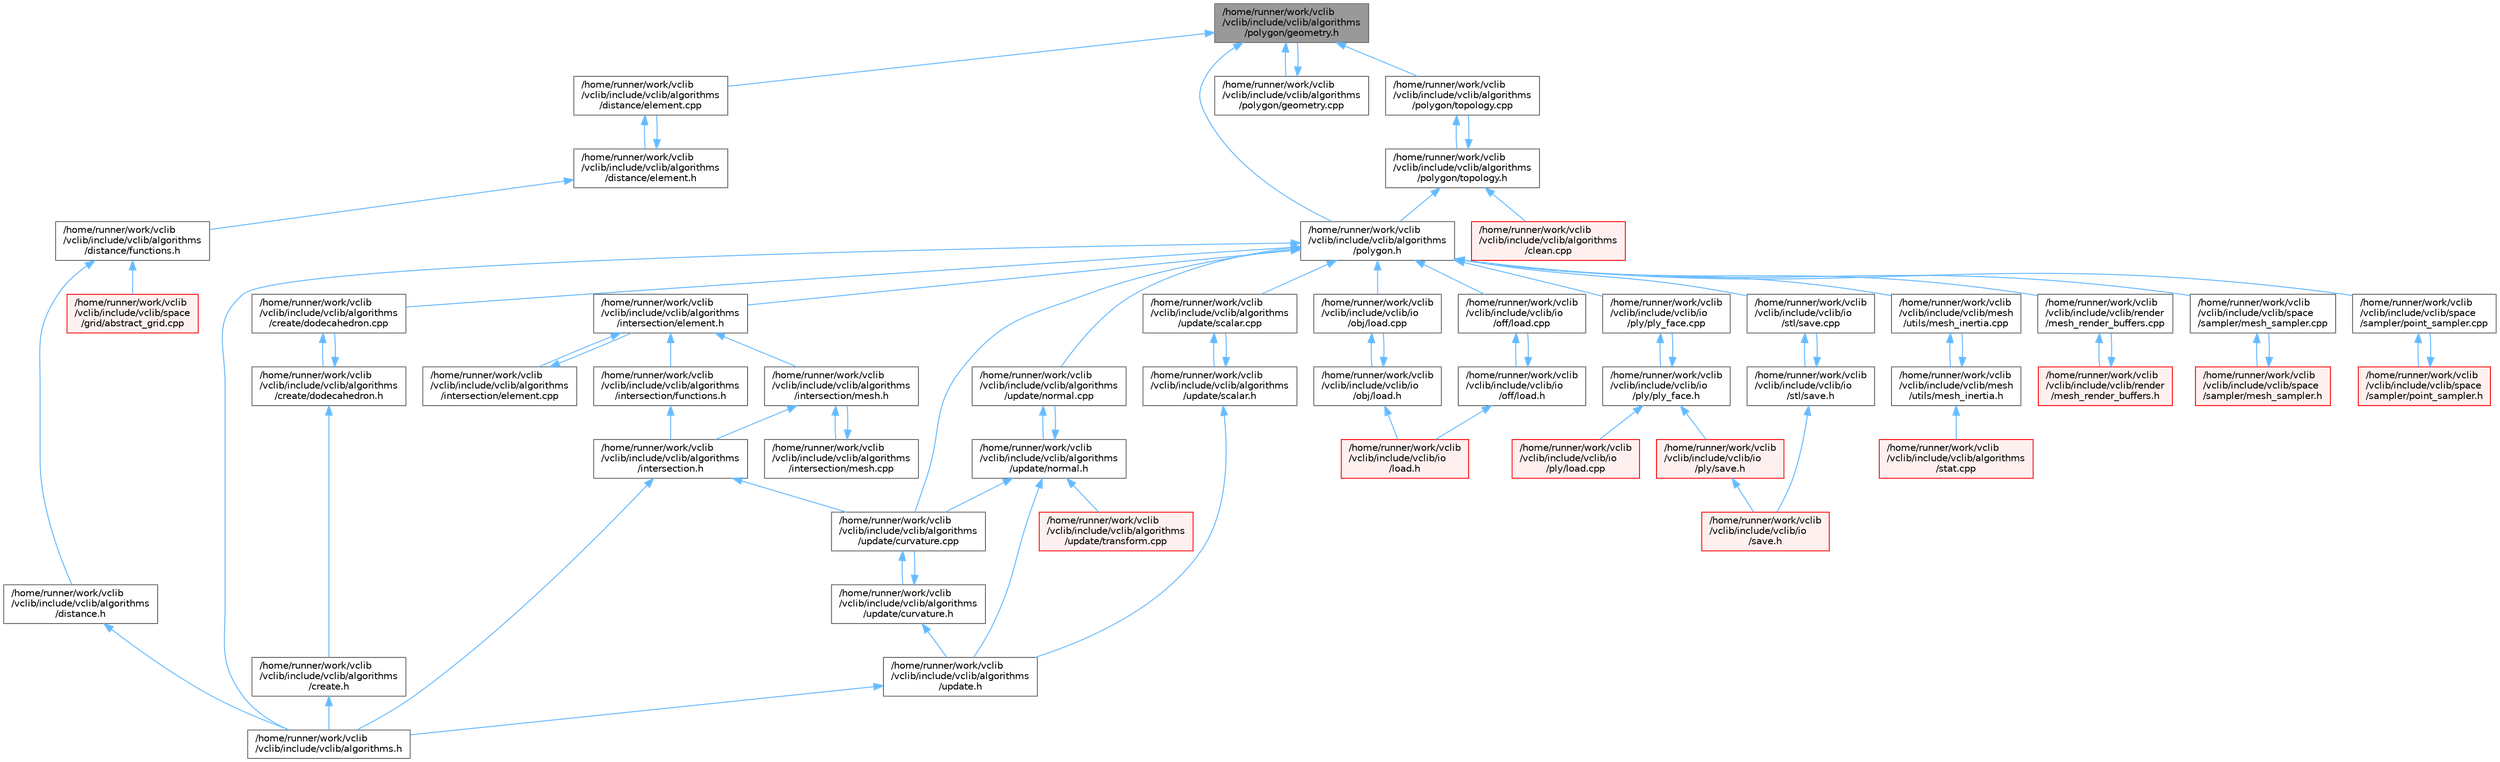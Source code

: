 digraph "/home/runner/work/vclib/vclib/include/vclib/algorithms/polygon/geometry.h"
{
 // LATEX_PDF_SIZE
  bgcolor="transparent";
  edge [fontname=Helvetica,fontsize=10,labelfontname=Helvetica,labelfontsize=10];
  node [fontname=Helvetica,fontsize=10,shape=box,height=0.2,width=0.4];
  Node1 [label="/home/runner/work/vclib\l/vclib/include/vclib/algorithms\l/polygon/geometry.h",height=0.2,width=0.4,color="gray40", fillcolor="grey60", style="filled", fontcolor="black",tooltip=" "];
  Node1 -> Node2 [dir="back",color="steelblue1",style="solid"];
  Node2 [label="/home/runner/work/vclib\l/vclib/include/vclib/algorithms\l/distance/element.cpp",height=0.2,width=0.4,color="grey40", fillcolor="white", style="filled",URL="$algorithms_2distance_2element_8cpp.html",tooltip=" "];
  Node2 -> Node3 [dir="back",color="steelblue1",style="solid"];
  Node3 [label="/home/runner/work/vclib\l/vclib/include/vclib/algorithms\l/distance/element.h",height=0.2,width=0.4,color="grey40", fillcolor="white", style="filled",URL="$algorithms_2distance_2element_8h.html",tooltip=" "];
  Node3 -> Node2 [dir="back",color="steelblue1",style="solid"];
  Node3 -> Node4 [dir="back",color="steelblue1",style="solid"];
  Node4 [label="/home/runner/work/vclib\l/vclib/include/vclib/algorithms\l/distance/functions.h",height=0.2,width=0.4,color="grey40", fillcolor="white", style="filled",URL="$distance_2functions_8h.html",tooltip=" "];
  Node4 -> Node5 [dir="back",color="steelblue1",style="solid"];
  Node5 [label="/home/runner/work/vclib\l/vclib/include/vclib/algorithms\l/distance.h",height=0.2,width=0.4,color="grey40", fillcolor="white", style="filled",URL="$distance_8h.html",tooltip=" "];
  Node5 -> Node6 [dir="back",color="steelblue1",style="solid"];
  Node6 [label="/home/runner/work/vclib\l/vclib/include/vclib/algorithms.h",height=0.2,width=0.4,color="grey40", fillcolor="white", style="filled",URL="$algorithms_8h.html",tooltip=" "];
  Node4 -> Node7 [dir="back",color="steelblue1",style="solid"];
  Node7 [label="/home/runner/work/vclib\l/vclib/include/vclib/space\l/grid/abstract_grid.cpp",height=0.2,width=0.4,color="red", fillcolor="#FFF0F0", style="filled",URL="$abstract__grid_8cpp.html",tooltip=" "];
  Node1 -> Node20 [dir="back",color="steelblue1",style="solid"];
  Node20 [label="/home/runner/work/vclib\l/vclib/include/vclib/algorithms\l/polygon.h",height=0.2,width=0.4,color="grey40", fillcolor="white", style="filled",URL="$algorithms_2polygon_8h.html",tooltip=" "];
  Node20 -> Node6 [dir="back",color="steelblue1",style="solid"];
  Node20 -> Node21 [dir="back",color="steelblue1",style="solid"];
  Node21 [label="/home/runner/work/vclib\l/vclib/include/vclib/algorithms\l/create/dodecahedron.cpp",height=0.2,width=0.4,color="grey40", fillcolor="white", style="filled",URL="$dodecahedron_8cpp.html",tooltip=" "];
  Node21 -> Node22 [dir="back",color="steelblue1",style="solid"];
  Node22 [label="/home/runner/work/vclib\l/vclib/include/vclib/algorithms\l/create/dodecahedron.h",height=0.2,width=0.4,color="grey40", fillcolor="white", style="filled",URL="$dodecahedron_8h.html",tooltip=" "];
  Node22 -> Node23 [dir="back",color="steelblue1",style="solid"];
  Node23 [label="/home/runner/work/vclib\l/vclib/include/vclib/algorithms\l/create.h",height=0.2,width=0.4,color="grey40", fillcolor="white", style="filled",URL="$create_8h.html",tooltip=" "];
  Node23 -> Node6 [dir="back",color="steelblue1",style="solid"];
  Node22 -> Node21 [dir="back",color="steelblue1",style="solid"];
  Node20 -> Node24 [dir="back",color="steelblue1",style="solid"];
  Node24 [label="/home/runner/work/vclib\l/vclib/include/vclib/algorithms\l/intersection/element.h",height=0.2,width=0.4,color="grey40", fillcolor="white", style="filled",URL="$algorithms_2intersection_2element_8h.html",tooltip=" "];
  Node24 -> Node25 [dir="back",color="steelblue1",style="solid"];
  Node25 [label="/home/runner/work/vclib\l/vclib/include/vclib/algorithms\l/intersection/element.cpp",height=0.2,width=0.4,color="grey40", fillcolor="white", style="filled",URL="$algorithms_2intersection_2element_8cpp.html",tooltip=" "];
  Node25 -> Node24 [dir="back",color="steelblue1",style="solid"];
  Node24 -> Node26 [dir="back",color="steelblue1",style="solid"];
  Node26 [label="/home/runner/work/vclib\l/vclib/include/vclib/algorithms\l/intersection/functions.h",height=0.2,width=0.4,color="grey40", fillcolor="white", style="filled",URL="$intersection_2functions_8h.html",tooltip=" "];
  Node26 -> Node27 [dir="back",color="steelblue1",style="solid"];
  Node27 [label="/home/runner/work/vclib\l/vclib/include/vclib/algorithms\l/intersection.h",height=0.2,width=0.4,color="grey40", fillcolor="white", style="filled",URL="$intersection_8h.html",tooltip=" "];
  Node27 -> Node6 [dir="back",color="steelblue1",style="solid"];
  Node27 -> Node13 [dir="back",color="steelblue1",style="solid"];
  Node13 [label="/home/runner/work/vclib\l/vclib/include/vclib/algorithms\l/update/curvature.cpp",height=0.2,width=0.4,color="grey40", fillcolor="white", style="filled",URL="$curvature_8cpp.html",tooltip=" "];
  Node13 -> Node14 [dir="back",color="steelblue1",style="solid"];
  Node14 [label="/home/runner/work/vclib\l/vclib/include/vclib/algorithms\l/update/curvature.h",height=0.2,width=0.4,color="grey40", fillcolor="white", style="filled",URL="$curvature_8h.html",tooltip=" "];
  Node14 -> Node15 [dir="back",color="steelblue1",style="solid"];
  Node15 [label="/home/runner/work/vclib\l/vclib/include/vclib/algorithms\l/update.h",height=0.2,width=0.4,color="grey40", fillcolor="white", style="filled",URL="$update_8h.html",tooltip=" "];
  Node15 -> Node6 [dir="back",color="steelblue1",style="solid"];
  Node14 -> Node13 [dir="back",color="steelblue1",style="solid"];
  Node24 -> Node28 [dir="back",color="steelblue1",style="solid"];
  Node28 [label="/home/runner/work/vclib\l/vclib/include/vclib/algorithms\l/intersection/mesh.h",height=0.2,width=0.4,color="grey40", fillcolor="white", style="filled",URL="$algorithms_2intersection_2mesh_8h.html",tooltip=" "];
  Node28 -> Node27 [dir="back",color="steelblue1",style="solid"];
  Node28 -> Node29 [dir="back",color="steelblue1",style="solid"];
  Node29 [label="/home/runner/work/vclib\l/vclib/include/vclib/algorithms\l/intersection/mesh.cpp",height=0.2,width=0.4,color="grey40", fillcolor="white", style="filled",URL="$algorithms_2intersection_2mesh_8cpp.html",tooltip=" "];
  Node29 -> Node28 [dir="back",color="steelblue1",style="solid"];
  Node20 -> Node13 [dir="back",color="steelblue1",style="solid"];
  Node20 -> Node30 [dir="back",color="steelblue1",style="solid"];
  Node30 [label="/home/runner/work/vclib\l/vclib/include/vclib/algorithms\l/update/normal.cpp",height=0.2,width=0.4,color="grey40", fillcolor="white", style="filled",URL="$algorithms_2update_2normal_8cpp.html",tooltip=" "];
  Node30 -> Node31 [dir="back",color="steelblue1",style="solid"];
  Node31 [label="/home/runner/work/vclib\l/vclib/include/vclib/algorithms\l/update/normal.h",height=0.2,width=0.4,color="grey40", fillcolor="white", style="filled",URL="$algorithms_2update_2normal_8h.html",tooltip=" "];
  Node31 -> Node15 [dir="back",color="steelblue1",style="solid"];
  Node31 -> Node13 [dir="back",color="steelblue1",style="solid"];
  Node31 -> Node30 [dir="back",color="steelblue1",style="solid"];
  Node31 -> Node32 [dir="back",color="steelblue1",style="solid"];
  Node32 [label="/home/runner/work/vclib\l/vclib/include/vclib/algorithms\l/update/transform.cpp",height=0.2,width=0.4,color="red", fillcolor="#FFF0F0", style="filled",URL="$algorithms_2update_2transform_8cpp.html",tooltip=" "];
  Node20 -> Node36 [dir="back",color="steelblue1",style="solid"];
  Node36 [label="/home/runner/work/vclib\l/vclib/include/vclib/algorithms\l/update/scalar.cpp",height=0.2,width=0.4,color="grey40", fillcolor="white", style="filled",URL="$algorithms_2update_2scalar_8cpp.html",tooltip=" "];
  Node36 -> Node37 [dir="back",color="steelblue1",style="solid"];
  Node37 [label="/home/runner/work/vclib\l/vclib/include/vclib/algorithms\l/update/scalar.h",height=0.2,width=0.4,color="grey40", fillcolor="white", style="filled",URL="$algorithms_2update_2scalar_8h.html",tooltip=" "];
  Node37 -> Node15 [dir="back",color="steelblue1",style="solid"];
  Node37 -> Node36 [dir="back",color="steelblue1",style="solid"];
  Node20 -> Node38 [dir="back",color="steelblue1",style="solid"];
  Node38 [label="/home/runner/work/vclib\l/vclib/include/vclib/io\l/obj/load.cpp",height=0.2,width=0.4,color="grey40", fillcolor="white", style="filled",URL="$obj_2load_8cpp.html",tooltip=" "];
  Node38 -> Node39 [dir="back",color="steelblue1",style="solid"];
  Node39 [label="/home/runner/work/vclib\l/vclib/include/vclib/io\l/obj/load.h",height=0.2,width=0.4,color="grey40", fillcolor="white", style="filled",URL="$obj_2load_8h.html",tooltip=" "];
  Node39 -> Node40 [dir="back",color="steelblue1",style="solid"];
  Node40 [label="/home/runner/work/vclib\l/vclib/include/vclib/io\l/load.h",height=0.2,width=0.4,color="red", fillcolor="#FFF0F0", style="filled",URL="$load_8h.html",tooltip=" "];
  Node39 -> Node38 [dir="back",color="steelblue1",style="solid"];
  Node20 -> Node43 [dir="back",color="steelblue1",style="solid"];
  Node43 [label="/home/runner/work/vclib\l/vclib/include/vclib/io\l/off/load.cpp",height=0.2,width=0.4,color="grey40", fillcolor="white", style="filled",URL="$off_2load_8cpp.html",tooltip=" "];
  Node43 -> Node44 [dir="back",color="steelblue1",style="solid"];
  Node44 [label="/home/runner/work/vclib\l/vclib/include/vclib/io\l/off/load.h",height=0.2,width=0.4,color="grey40", fillcolor="white", style="filled",URL="$off_2load_8h.html",tooltip=" "];
  Node44 -> Node40 [dir="back",color="steelblue1",style="solid"];
  Node44 -> Node43 [dir="back",color="steelblue1",style="solid"];
  Node20 -> Node45 [dir="back",color="steelblue1",style="solid"];
  Node45 [label="/home/runner/work/vclib\l/vclib/include/vclib/io\l/ply/ply_face.cpp",height=0.2,width=0.4,color="grey40", fillcolor="white", style="filled",URL="$ply__face_8cpp.html",tooltip=" "];
  Node45 -> Node46 [dir="back",color="steelblue1",style="solid"];
  Node46 [label="/home/runner/work/vclib\l/vclib/include/vclib/io\l/ply/ply_face.h",height=0.2,width=0.4,color="grey40", fillcolor="white", style="filled",URL="$ply__face_8h.html",tooltip=" "];
  Node46 -> Node47 [dir="back",color="steelblue1",style="solid"];
  Node47 [label="/home/runner/work/vclib\l/vclib/include/vclib/io\l/ply/load.cpp",height=0.2,width=0.4,color="red", fillcolor="#FFF0F0", style="filled",URL="$ply_2load_8cpp.html",tooltip=" "];
  Node46 -> Node45 [dir="back",color="steelblue1",style="solid"];
  Node46 -> Node49 [dir="back",color="steelblue1",style="solid"];
  Node49 [label="/home/runner/work/vclib\l/vclib/include/vclib/io\l/ply/save.h",height=0.2,width=0.4,color="red", fillcolor="#FFF0F0", style="filled",URL="$ply_2save_8h.html",tooltip=" "];
  Node49 -> Node51 [dir="back",color="steelblue1",style="solid"];
  Node51 [label="/home/runner/work/vclib\l/vclib/include/vclib/io\l/save.h",height=0.2,width=0.4,color="red", fillcolor="#FFF0F0", style="filled",URL="$save_8h.html",tooltip=" "];
  Node20 -> Node53 [dir="back",color="steelblue1",style="solid"];
  Node53 [label="/home/runner/work/vclib\l/vclib/include/vclib/io\l/stl/save.cpp",height=0.2,width=0.4,color="grey40", fillcolor="white", style="filled",URL="$stl_2save_8cpp.html",tooltip=" "];
  Node53 -> Node54 [dir="back",color="steelblue1",style="solid"];
  Node54 [label="/home/runner/work/vclib\l/vclib/include/vclib/io\l/stl/save.h",height=0.2,width=0.4,color="grey40", fillcolor="white", style="filled",URL="$stl_2save_8h.html",tooltip=" "];
  Node54 -> Node51 [dir="back",color="steelblue1",style="solid"];
  Node54 -> Node53 [dir="back",color="steelblue1",style="solid"];
  Node20 -> Node55 [dir="back",color="steelblue1",style="solid"];
  Node55 [label="/home/runner/work/vclib\l/vclib/include/vclib/mesh\l/utils/mesh_inertia.cpp",height=0.2,width=0.4,color="grey40", fillcolor="white", style="filled",URL="$mesh__inertia_8cpp.html",tooltip=" "];
  Node55 -> Node56 [dir="back",color="steelblue1",style="solid"];
  Node56 [label="/home/runner/work/vclib\l/vclib/include/vclib/mesh\l/utils/mesh_inertia.h",height=0.2,width=0.4,color="grey40", fillcolor="white", style="filled",URL="$mesh__inertia_8h.html",tooltip=" "];
  Node56 -> Node57 [dir="back",color="steelblue1",style="solid"];
  Node57 [label="/home/runner/work/vclib\l/vclib/include/vclib/algorithms\l/stat.cpp",height=0.2,width=0.4,color="red", fillcolor="#FFF0F0", style="filled",URL="$stat_8cpp.html",tooltip=" "];
  Node56 -> Node55 [dir="back",color="steelblue1",style="solid"];
  Node20 -> Node65 [dir="back",color="steelblue1",style="solid"];
  Node65 [label="/home/runner/work/vclib\l/vclib/include/vclib/render\l/mesh_render_buffers.cpp",height=0.2,width=0.4,color="grey40", fillcolor="white", style="filled",URL="$mesh__render__buffers_8cpp.html",tooltip=" "];
  Node65 -> Node66 [dir="back",color="steelblue1",style="solid"];
  Node66 [label="/home/runner/work/vclib\l/vclib/include/vclib/render\l/mesh_render_buffers.h",height=0.2,width=0.4,color="red", fillcolor="#FFF0F0", style="filled",URL="$mesh__render__buffers_8h.html",tooltip=" "];
  Node66 -> Node65 [dir="back",color="steelblue1",style="solid"];
  Node20 -> Node69 [dir="back",color="steelblue1",style="solid"];
  Node69 [label="/home/runner/work/vclib\l/vclib/include/vclib/space\l/sampler/mesh_sampler.cpp",height=0.2,width=0.4,color="grey40", fillcolor="white", style="filled",URL="$mesh__sampler_8cpp.html",tooltip=" "];
  Node69 -> Node70 [dir="back",color="steelblue1",style="solid"];
  Node70 [label="/home/runner/work/vclib\l/vclib/include/vclib/space\l/sampler/mesh_sampler.h",height=0.2,width=0.4,color="red", fillcolor="#FFF0F0", style="filled",URL="$mesh__sampler_8h.html",tooltip=" "];
  Node70 -> Node69 [dir="back",color="steelblue1",style="solid"];
  Node20 -> Node72 [dir="back",color="steelblue1",style="solid"];
  Node72 [label="/home/runner/work/vclib\l/vclib/include/vclib/space\l/sampler/point_sampler.cpp",height=0.2,width=0.4,color="grey40", fillcolor="white", style="filled",URL="$point__sampler_8cpp.html",tooltip=" "];
  Node72 -> Node73 [dir="back",color="steelblue1",style="solid"];
  Node73 [label="/home/runner/work/vclib\l/vclib/include/vclib/space\l/sampler/point_sampler.h",height=0.2,width=0.4,color="red", fillcolor="#FFF0F0", style="filled",URL="$point__sampler_8h.html",tooltip=" "];
  Node73 -> Node72 [dir="back",color="steelblue1",style="solid"];
  Node1 -> Node74 [dir="back",color="steelblue1",style="solid"];
  Node74 [label="/home/runner/work/vclib\l/vclib/include/vclib/algorithms\l/polygon/geometry.cpp",height=0.2,width=0.4,color="grey40", fillcolor="white", style="filled",URL="$geometry_8cpp.html",tooltip=" "];
  Node74 -> Node1 [dir="back",color="steelblue1",style="solid"];
  Node1 -> Node75 [dir="back",color="steelblue1",style="solid"];
  Node75 [label="/home/runner/work/vclib\l/vclib/include/vclib/algorithms\l/polygon/topology.cpp",height=0.2,width=0.4,color="grey40", fillcolor="white", style="filled",URL="$polygon_2topology_8cpp.html",tooltip=" "];
  Node75 -> Node76 [dir="back",color="steelblue1",style="solid"];
  Node76 [label="/home/runner/work/vclib\l/vclib/include/vclib/algorithms\l/polygon/topology.h",height=0.2,width=0.4,color="grey40", fillcolor="white", style="filled",URL="$polygon_2topology_8h.html",tooltip=" "];
  Node76 -> Node77 [dir="back",color="steelblue1",style="solid"];
  Node77 [label="/home/runner/work/vclib\l/vclib/include/vclib/algorithms\l/clean.cpp",height=0.2,width=0.4,color="red", fillcolor="#FFF0F0", style="filled",URL="$clean_8cpp.html",tooltip=" "];
  Node76 -> Node20 [dir="back",color="steelblue1",style="solid"];
  Node76 -> Node75 [dir="back",color="steelblue1",style="solid"];
}

